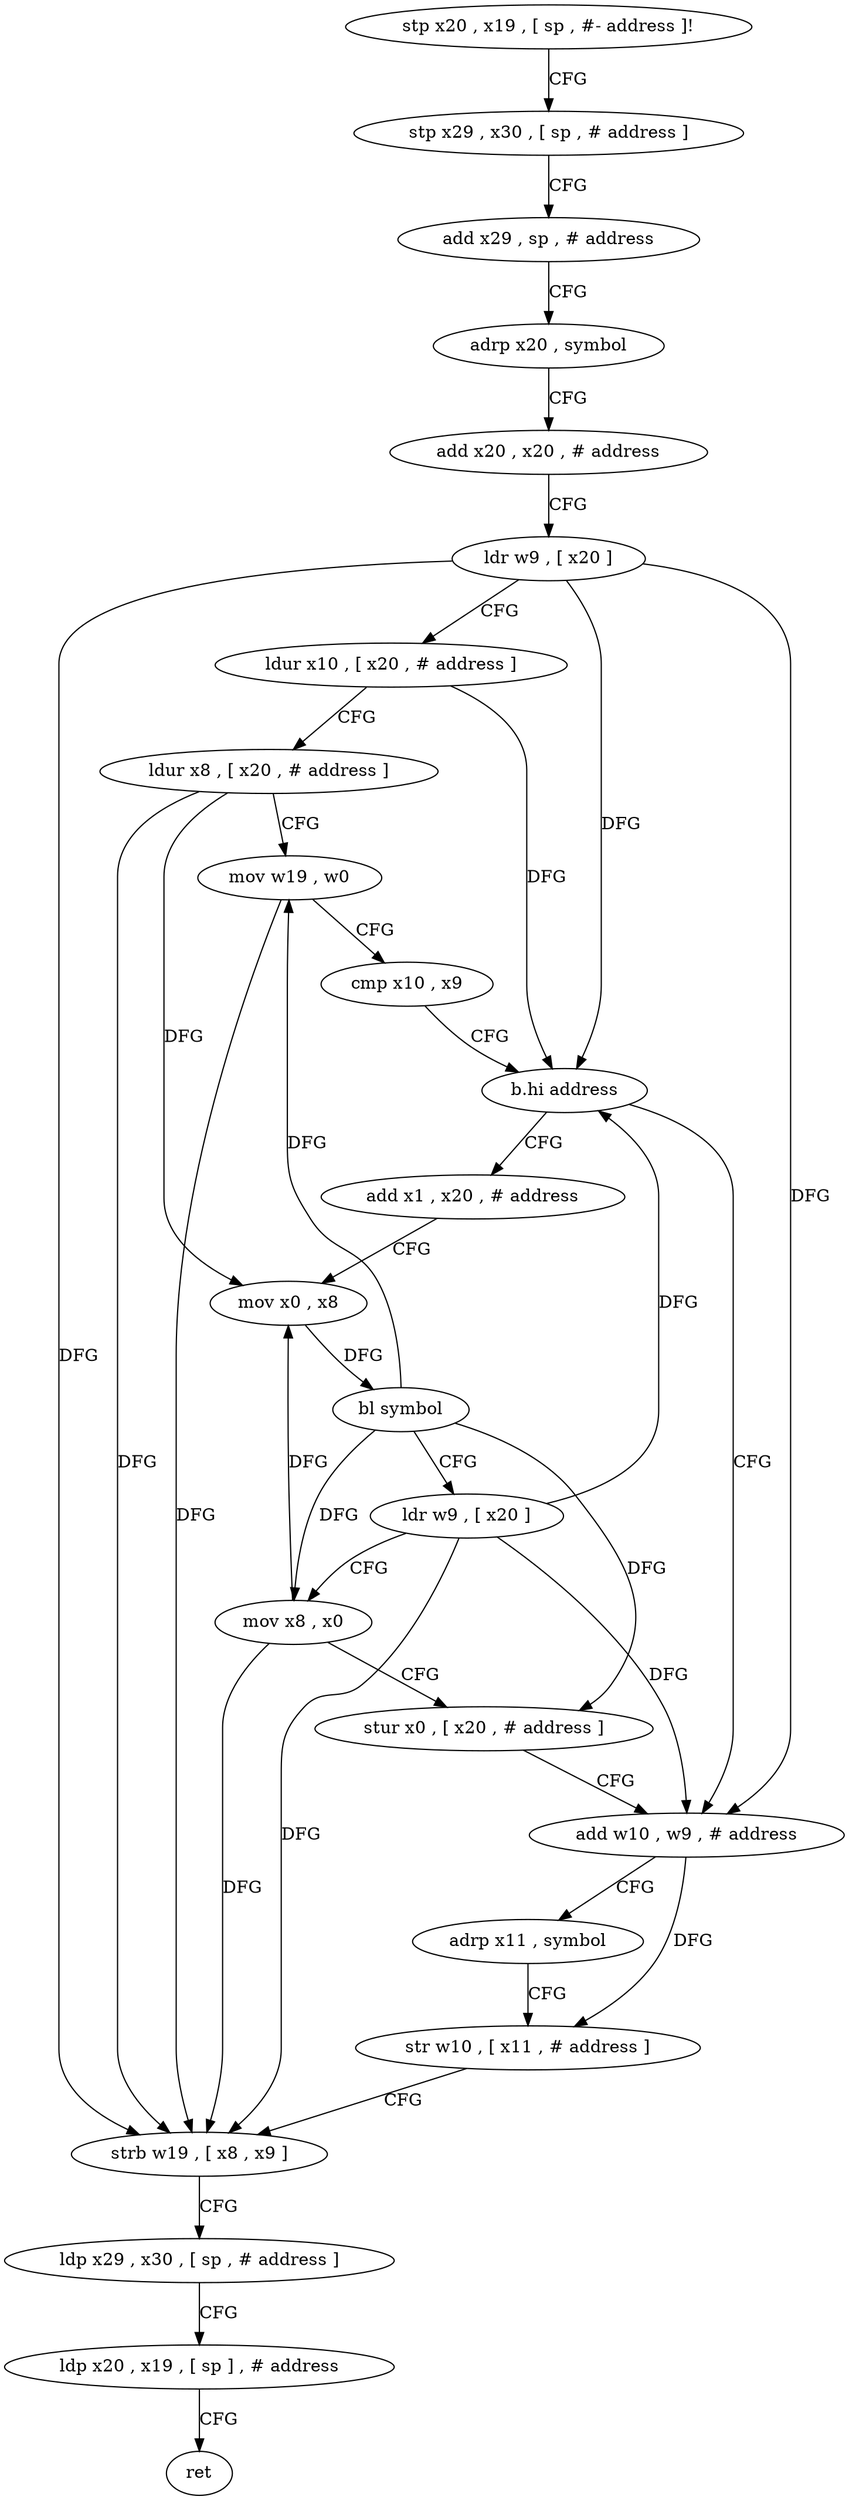 digraph "func" {
"4214948" [label = "stp x20 , x19 , [ sp , #- address ]!" ]
"4214952" [label = "stp x29 , x30 , [ sp , # address ]" ]
"4214956" [label = "add x29 , sp , # address" ]
"4214960" [label = "adrp x20 , symbol" ]
"4214964" [label = "add x20 , x20 , # address" ]
"4214968" [label = "ldr w9 , [ x20 ]" ]
"4214972" [label = "ldur x10 , [ x20 , # address ]" ]
"4214976" [label = "ldur x8 , [ x20 , # address ]" ]
"4214980" [label = "mov w19 , w0" ]
"4214984" [label = "cmp x10 , x9" ]
"4214988" [label = "b.hi address" ]
"4215016" [label = "add w10 , w9 , # address" ]
"4214992" [label = "add x1 , x20 , # address" ]
"4215020" [label = "adrp x11 , symbol" ]
"4215024" [label = "str w10 , [ x11 , # address ]" ]
"4215028" [label = "strb w19 , [ x8 , x9 ]" ]
"4215032" [label = "ldp x29 , x30 , [ sp , # address ]" ]
"4215036" [label = "ldp x20 , x19 , [ sp ] , # address" ]
"4215040" [label = "ret" ]
"4214996" [label = "mov x0 , x8" ]
"4215000" [label = "bl symbol" ]
"4215004" [label = "ldr w9 , [ x20 ]" ]
"4215008" [label = "mov x8 , x0" ]
"4215012" [label = "stur x0 , [ x20 , # address ]" ]
"4214948" -> "4214952" [ label = "CFG" ]
"4214952" -> "4214956" [ label = "CFG" ]
"4214956" -> "4214960" [ label = "CFG" ]
"4214960" -> "4214964" [ label = "CFG" ]
"4214964" -> "4214968" [ label = "CFG" ]
"4214968" -> "4214972" [ label = "CFG" ]
"4214968" -> "4214988" [ label = "DFG" ]
"4214968" -> "4215016" [ label = "DFG" ]
"4214968" -> "4215028" [ label = "DFG" ]
"4214972" -> "4214976" [ label = "CFG" ]
"4214972" -> "4214988" [ label = "DFG" ]
"4214976" -> "4214980" [ label = "CFG" ]
"4214976" -> "4215028" [ label = "DFG" ]
"4214976" -> "4214996" [ label = "DFG" ]
"4214980" -> "4214984" [ label = "CFG" ]
"4214980" -> "4215028" [ label = "DFG" ]
"4214984" -> "4214988" [ label = "CFG" ]
"4214988" -> "4215016" [ label = "CFG" ]
"4214988" -> "4214992" [ label = "CFG" ]
"4215016" -> "4215020" [ label = "CFG" ]
"4215016" -> "4215024" [ label = "DFG" ]
"4214992" -> "4214996" [ label = "CFG" ]
"4215020" -> "4215024" [ label = "CFG" ]
"4215024" -> "4215028" [ label = "CFG" ]
"4215028" -> "4215032" [ label = "CFG" ]
"4215032" -> "4215036" [ label = "CFG" ]
"4215036" -> "4215040" [ label = "CFG" ]
"4214996" -> "4215000" [ label = "DFG" ]
"4215000" -> "4215004" [ label = "CFG" ]
"4215000" -> "4214980" [ label = "DFG" ]
"4215000" -> "4215008" [ label = "DFG" ]
"4215000" -> "4215012" [ label = "DFG" ]
"4215004" -> "4215008" [ label = "CFG" ]
"4215004" -> "4214988" [ label = "DFG" ]
"4215004" -> "4215016" [ label = "DFG" ]
"4215004" -> "4215028" [ label = "DFG" ]
"4215008" -> "4215012" [ label = "CFG" ]
"4215008" -> "4214996" [ label = "DFG" ]
"4215008" -> "4215028" [ label = "DFG" ]
"4215012" -> "4215016" [ label = "CFG" ]
}
